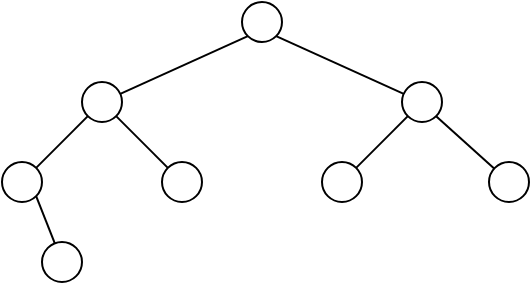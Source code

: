 <mxfile version="18.2.0" type="github">
  <diagram id="UxG0UKwU2IfmdhEMBfZP" name="第 1 页">
    <mxGraphModel dx="569" dy="302" grid="1" gridSize="10" guides="1" tooltips="1" connect="1" arrows="1" fold="1" page="1" pageScale="1" pageWidth="827" pageHeight="1169" math="0" shadow="0">
      <root>
        <mxCell id="0" />
        <mxCell id="1" parent="0" />
        <mxCell id="l0Zn-UT2FPtFdLCkOAeR-10" style="edgeStyle=none;rounded=0;orthogonalLoop=1;jettySize=auto;html=1;exitX=0;exitY=1;exitDx=0;exitDy=0;endArrow=none;endFill=0;" edge="1" parent="1" source="l0Zn-UT2FPtFdLCkOAeR-1" target="l0Zn-UT2FPtFdLCkOAeR-2">
          <mxGeometry relative="1" as="geometry" />
        </mxCell>
        <mxCell id="l0Zn-UT2FPtFdLCkOAeR-14" style="edgeStyle=none;rounded=0;orthogonalLoop=1;jettySize=auto;html=1;exitX=1;exitY=1;exitDx=0;exitDy=0;endArrow=none;endFill=0;" edge="1" parent="1" source="l0Zn-UT2FPtFdLCkOAeR-1" target="l0Zn-UT2FPtFdLCkOAeR-3">
          <mxGeometry relative="1" as="geometry" />
        </mxCell>
        <mxCell id="l0Zn-UT2FPtFdLCkOAeR-1" value="" style="ellipse;whiteSpace=wrap;html=1;aspect=fixed;" vertex="1" parent="1">
          <mxGeometry x="290" y="90" width="20" height="20" as="geometry" />
        </mxCell>
        <mxCell id="l0Zn-UT2FPtFdLCkOAeR-11" style="edgeStyle=none;rounded=0;orthogonalLoop=1;jettySize=auto;html=1;exitX=0;exitY=1;exitDx=0;exitDy=0;endArrow=none;endFill=0;" edge="1" parent="1" source="l0Zn-UT2FPtFdLCkOAeR-2" target="l0Zn-UT2FPtFdLCkOAeR-4">
          <mxGeometry relative="1" as="geometry" />
        </mxCell>
        <mxCell id="l0Zn-UT2FPtFdLCkOAeR-12" style="edgeStyle=none;rounded=0;orthogonalLoop=1;jettySize=auto;html=1;exitX=1;exitY=1;exitDx=0;exitDy=0;endArrow=none;endFill=0;" edge="1" parent="1" source="l0Zn-UT2FPtFdLCkOAeR-2" target="l0Zn-UT2FPtFdLCkOAeR-5">
          <mxGeometry relative="1" as="geometry" />
        </mxCell>
        <mxCell id="l0Zn-UT2FPtFdLCkOAeR-2" value="" style="ellipse;whiteSpace=wrap;html=1;aspect=fixed;" vertex="1" parent="1">
          <mxGeometry x="210" y="130" width="20" height="20" as="geometry" />
        </mxCell>
        <mxCell id="l0Zn-UT2FPtFdLCkOAeR-15" style="edgeStyle=none;rounded=0;orthogonalLoop=1;jettySize=auto;html=1;exitX=0;exitY=1;exitDx=0;exitDy=0;entryX=1;entryY=0;entryDx=0;entryDy=0;endArrow=none;endFill=0;" edge="1" parent="1" source="l0Zn-UT2FPtFdLCkOAeR-3" target="l0Zn-UT2FPtFdLCkOAeR-6">
          <mxGeometry relative="1" as="geometry" />
        </mxCell>
        <mxCell id="l0Zn-UT2FPtFdLCkOAeR-16" style="edgeStyle=none;rounded=0;orthogonalLoop=1;jettySize=auto;html=1;exitX=1;exitY=1;exitDx=0;exitDy=0;endArrow=none;endFill=0;" edge="1" parent="1" source="l0Zn-UT2FPtFdLCkOAeR-3" target="l0Zn-UT2FPtFdLCkOAeR-7">
          <mxGeometry relative="1" as="geometry" />
        </mxCell>
        <mxCell id="l0Zn-UT2FPtFdLCkOAeR-3" value="" style="ellipse;whiteSpace=wrap;html=1;aspect=fixed;" vertex="1" parent="1">
          <mxGeometry x="370" y="130" width="20" height="20" as="geometry" />
        </mxCell>
        <mxCell id="l0Zn-UT2FPtFdLCkOAeR-13" style="edgeStyle=none;rounded=0;orthogonalLoop=1;jettySize=auto;html=1;exitX=1;exitY=1;exitDx=0;exitDy=0;endArrow=none;endFill=0;" edge="1" parent="1" source="l0Zn-UT2FPtFdLCkOAeR-4" target="l0Zn-UT2FPtFdLCkOAeR-8">
          <mxGeometry relative="1" as="geometry" />
        </mxCell>
        <mxCell id="l0Zn-UT2FPtFdLCkOAeR-4" value="" style="ellipse;whiteSpace=wrap;html=1;aspect=fixed;" vertex="1" parent="1">
          <mxGeometry x="170" y="170" width="20" height="20" as="geometry" />
        </mxCell>
        <mxCell id="l0Zn-UT2FPtFdLCkOAeR-5" value="" style="ellipse;whiteSpace=wrap;html=1;aspect=fixed;" vertex="1" parent="1">
          <mxGeometry x="250" y="170" width="20" height="20" as="geometry" />
        </mxCell>
        <mxCell id="l0Zn-UT2FPtFdLCkOAeR-6" value="" style="ellipse;whiteSpace=wrap;html=1;aspect=fixed;" vertex="1" parent="1">
          <mxGeometry x="330" y="170" width="20" height="20" as="geometry" />
        </mxCell>
        <mxCell id="l0Zn-UT2FPtFdLCkOAeR-7" value="" style="ellipse;whiteSpace=wrap;html=1;aspect=fixed;" vertex="1" parent="1">
          <mxGeometry x="413.5" y="170" width="20" height="20" as="geometry" />
        </mxCell>
        <mxCell id="l0Zn-UT2FPtFdLCkOAeR-8" value="" style="ellipse;whiteSpace=wrap;html=1;aspect=fixed;" vertex="1" parent="1">
          <mxGeometry x="190" y="210" width="20" height="20" as="geometry" />
        </mxCell>
      </root>
    </mxGraphModel>
  </diagram>
</mxfile>
